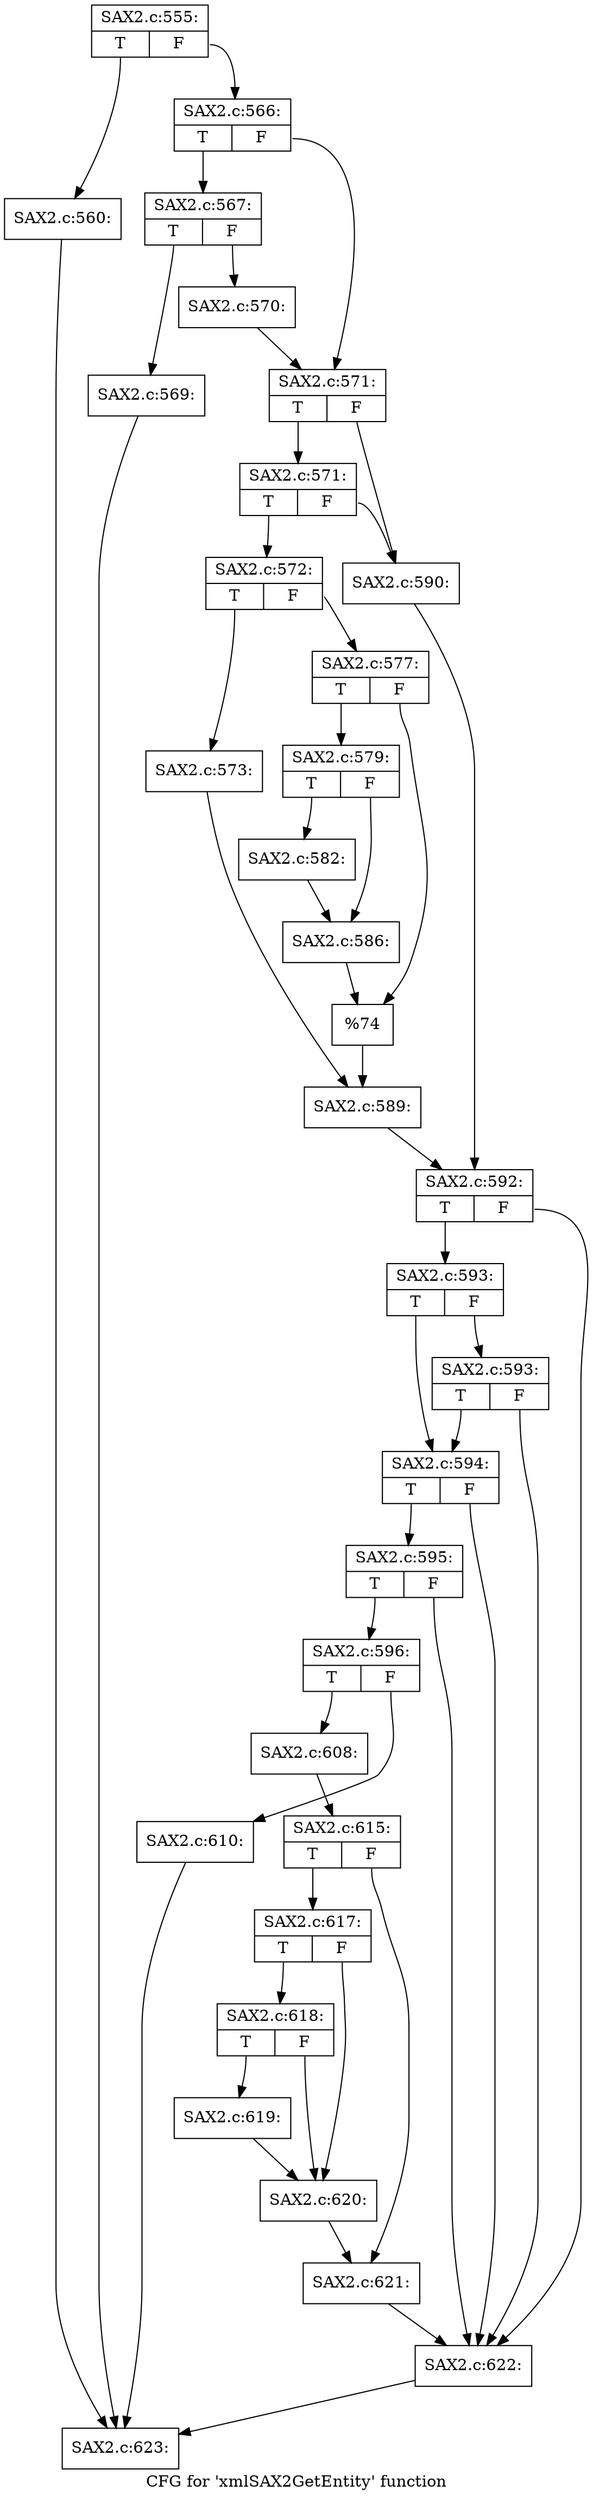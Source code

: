 digraph "CFG for 'xmlSAX2GetEntity' function" {
	label="CFG for 'xmlSAX2GetEntity' function";

	Node0x413d6e0 [shape=record,label="{SAX2.c:555:|{<s0>T|<s1>F}}"];
	Node0x413d6e0:s0 -> Node0x413e7a0;
	Node0x413d6e0:s1 -> Node0x413e7f0;
	Node0x413e7a0 [shape=record,label="{SAX2.c:560:}"];
	Node0x413e7a0 -> Node0x4137730;
	Node0x413e7f0 [shape=record,label="{SAX2.c:566:|{<s0>T|<s1>F}}"];
	Node0x413e7f0:s0 -> Node0x413ec50;
	Node0x413e7f0:s1 -> Node0x413eca0;
	Node0x413ec50 [shape=record,label="{SAX2.c:567:|{<s0>T|<s1>F}}"];
	Node0x413ec50:s0 -> Node0x413fa40;
	Node0x413ec50:s1 -> Node0x413fd70;
	Node0x413fa40 [shape=record,label="{SAX2.c:569:}"];
	Node0x413fa40 -> Node0x4137730;
	Node0x413fd70 [shape=record,label="{SAX2.c:570:}"];
	Node0x413fd70 -> Node0x413eca0;
	Node0x413eca0 [shape=record,label="{SAX2.c:571:|{<s0>T|<s1>F}}"];
	Node0x413eca0:s0 -> Node0x41401c0;
	Node0x413eca0:s1 -> Node0x4140170;
	Node0x41401c0 [shape=record,label="{SAX2.c:571:|{<s0>T|<s1>F}}"];
	Node0x41401c0:s0 -> Node0x41400d0;
	Node0x41401c0:s1 -> Node0x4140170;
	Node0x41400d0 [shape=record,label="{SAX2.c:572:|{<s0>T|<s1>F}}"];
	Node0x41400d0:s0 -> Node0x4140880;
	Node0x41400d0:s1 -> Node0x413f5b0;
	Node0x4140880 [shape=record,label="{SAX2.c:573:}"];
	Node0x4140880 -> Node0x413f500;
	Node0x413f5b0 [shape=record,label="{SAX2.c:577:|{<s0>T|<s1>F}}"];
	Node0x413f5b0:s0 -> Node0x41418d0;
	Node0x413f5b0:s1 -> Node0x4142390;
	Node0x41418d0 [shape=record,label="{SAX2.c:579:|{<s0>T|<s1>F}}"];
	Node0x41418d0:s0 -> Node0x4142de0;
	Node0x41418d0:s1 -> Node0x4142e30;
	Node0x4142de0 [shape=record,label="{SAX2.c:582:}"];
	Node0x4142de0 -> Node0x4142e30;
	Node0x4142e30 [shape=record,label="{SAX2.c:586:}"];
	Node0x4142e30 -> Node0x4142390;
	Node0x4142390 [shape=record,label="{%74}"];
	Node0x4142390 -> Node0x413f500;
	Node0x413f500 [shape=record,label="{SAX2.c:589:}"];
	Node0x413f500 -> Node0x4140120;
	Node0x4140170 [shape=record,label="{SAX2.c:590:}"];
	Node0x4140170 -> Node0x4140120;
	Node0x4140120 [shape=record,label="{SAX2.c:592:|{<s0>T|<s1>F}}"];
	Node0x4140120:s0 -> Node0x4156fa0;
	Node0x4140120:s1 -> Node0x4156e50;
	Node0x4156fa0 [shape=record,label="{SAX2.c:593:|{<s0>T|<s1>F}}"];
	Node0x4156fa0:s0 -> Node0x4156f20;
	Node0x4156fa0:s1 -> Node0x41572b0;
	Node0x41572b0 [shape=record,label="{SAX2.c:593:|{<s0>T|<s1>F}}"];
	Node0x41572b0:s0 -> Node0x4156f20;
	Node0x41572b0:s1 -> Node0x4156e50;
	Node0x4156f20 [shape=record,label="{SAX2.c:594:|{<s0>T|<s1>F}}"];
	Node0x4156f20:s0 -> Node0x4156ea0;
	Node0x4156f20:s1 -> Node0x4156e50;
	Node0x4156ea0 [shape=record,label="{SAX2.c:595:|{<s0>T|<s1>F}}"];
	Node0x4156ea0:s0 -> Node0x4156e00;
	Node0x4156ea0:s1 -> Node0x4156e50;
	Node0x4156e00 [shape=record,label="{SAX2.c:596:|{<s0>T|<s1>F}}"];
	Node0x4156e00:s0 -> Node0x4128ca0;
	Node0x4156e00:s1 -> Node0x4128f80;
	Node0x4128ca0 [shape=record,label="{SAX2.c:608:}"];
	Node0x4128ca0 -> Node0x4128fd0;
	Node0x4128f80 [shape=record,label="{SAX2.c:610:}"];
	Node0x4128f80 -> Node0x4137730;
	Node0x4128fd0 [shape=record,label="{SAX2.c:615:|{<s0>T|<s1>F}}"];
	Node0x4128fd0:s0 -> Node0x41298d0;
	Node0x4128fd0:s1 -> Node0x4128630;
	Node0x41298d0 [shape=record,label="{SAX2.c:617:|{<s0>T|<s1>F}}"];
	Node0x41298d0:s0 -> Node0x4166700;
	Node0x41298d0:s1 -> Node0x41666b0;
	Node0x4166700 [shape=record,label="{SAX2.c:618:|{<s0>T|<s1>F}}"];
	Node0x4166700:s0 -> Node0x4128c20;
	Node0x4166700:s1 -> Node0x41666b0;
	Node0x4128c20 [shape=record,label="{SAX2.c:619:}"];
	Node0x4128c20 -> Node0x41666b0;
	Node0x41666b0 [shape=record,label="{SAX2.c:620:}"];
	Node0x41666b0 -> Node0x4128630;
	Node0x4128630 [shape=record,label="{SAX2.c:621:}"];
	Node0x4128630 -> Node0x4156e50;
	Node0x4156e50 [shape=record,label="{SAX2.c:622:}"];
	Node0x4156e50 -> Node0x4137730;
	Node0x4137730 [shape=record,label="{SAX2.c:623:}"];
}
